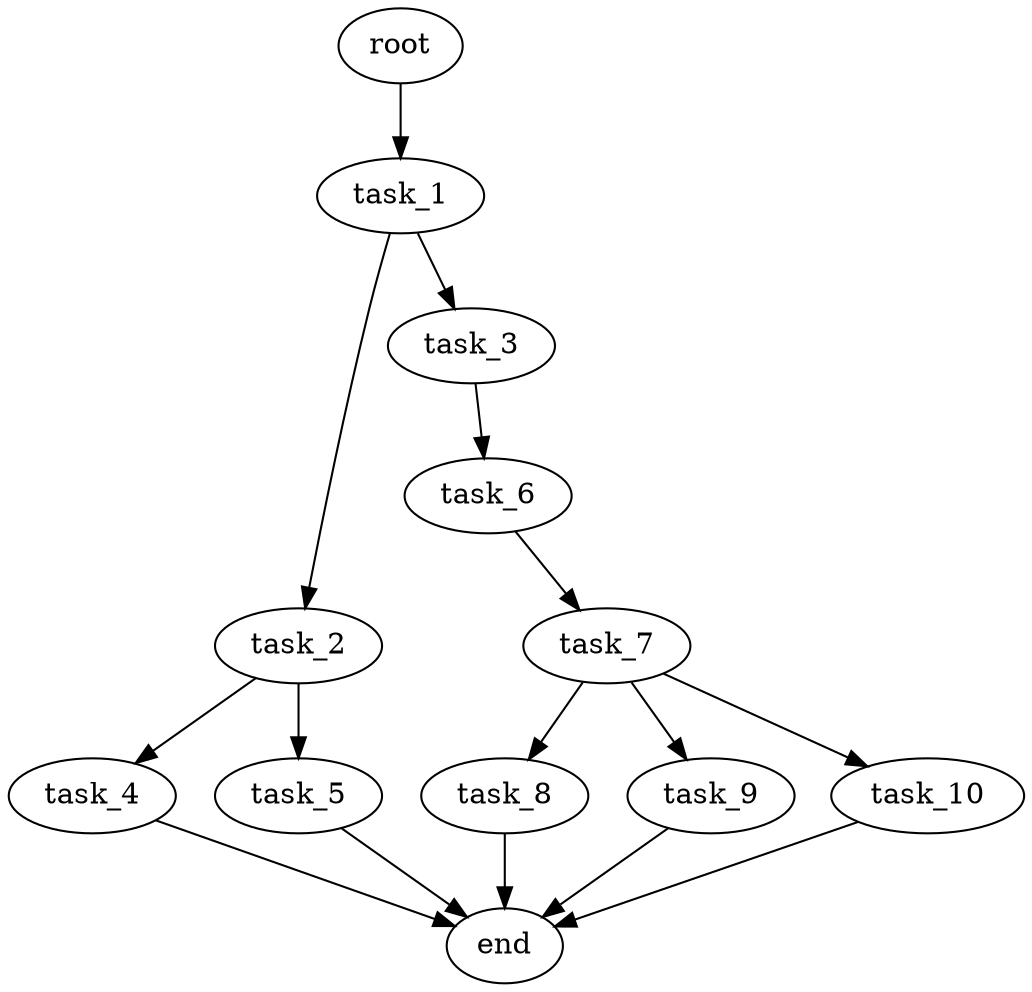 digraph G {
  root [size="0.000000e+00"];
  task_1 [size="8.184416e+10"];
  task_2 [size="7.511630e+10"];
  task_3 [size="6.728284e+10"];
  task_4 [size="2.247182e+10"];
  task_5 [size="1.992100e+10"];
  task_6 [size="2.452295e+09"];
  task_7 [size="2.449181e+10"];
  task_8 [size="4.751888e+10"];
  task_9 [size="8.497527e+10"];
  task_10 [size="7.292095e+09"];
  end [size="0.000000e+00"];

  root -> task_1 [size="1.000000e-12"];
  task_1 -> task_2 [size="7.511630e+08"];
  task_1 -> task_3 [size="6.728284e+08"];
  task_2 -> task_4 [size="2.247182e+08"];
  task_2 -> task_5 [size="1.992100e+08"];
  task_3 -> task_6 [size="2.452295e+07"];
  task_4 -> end [size="1.000000e-12"];
  task_5 -> end [size="1.000000e-12"];
  task_6 -> task_7 [size="2.449181e+08"];
  task_7 -> task_8 [size="4.751888e+08"];
  task_7 -> task_9 [size="8.497527e+08"];
  task_7 -> task_10 [size="7.292095e+07"];
  task_8 -> end [size="1.000000e-12"];
  task_9 -> end [size="1.000000e-12"];
  task_10 -> end [size="1.000000e-12"];
}
